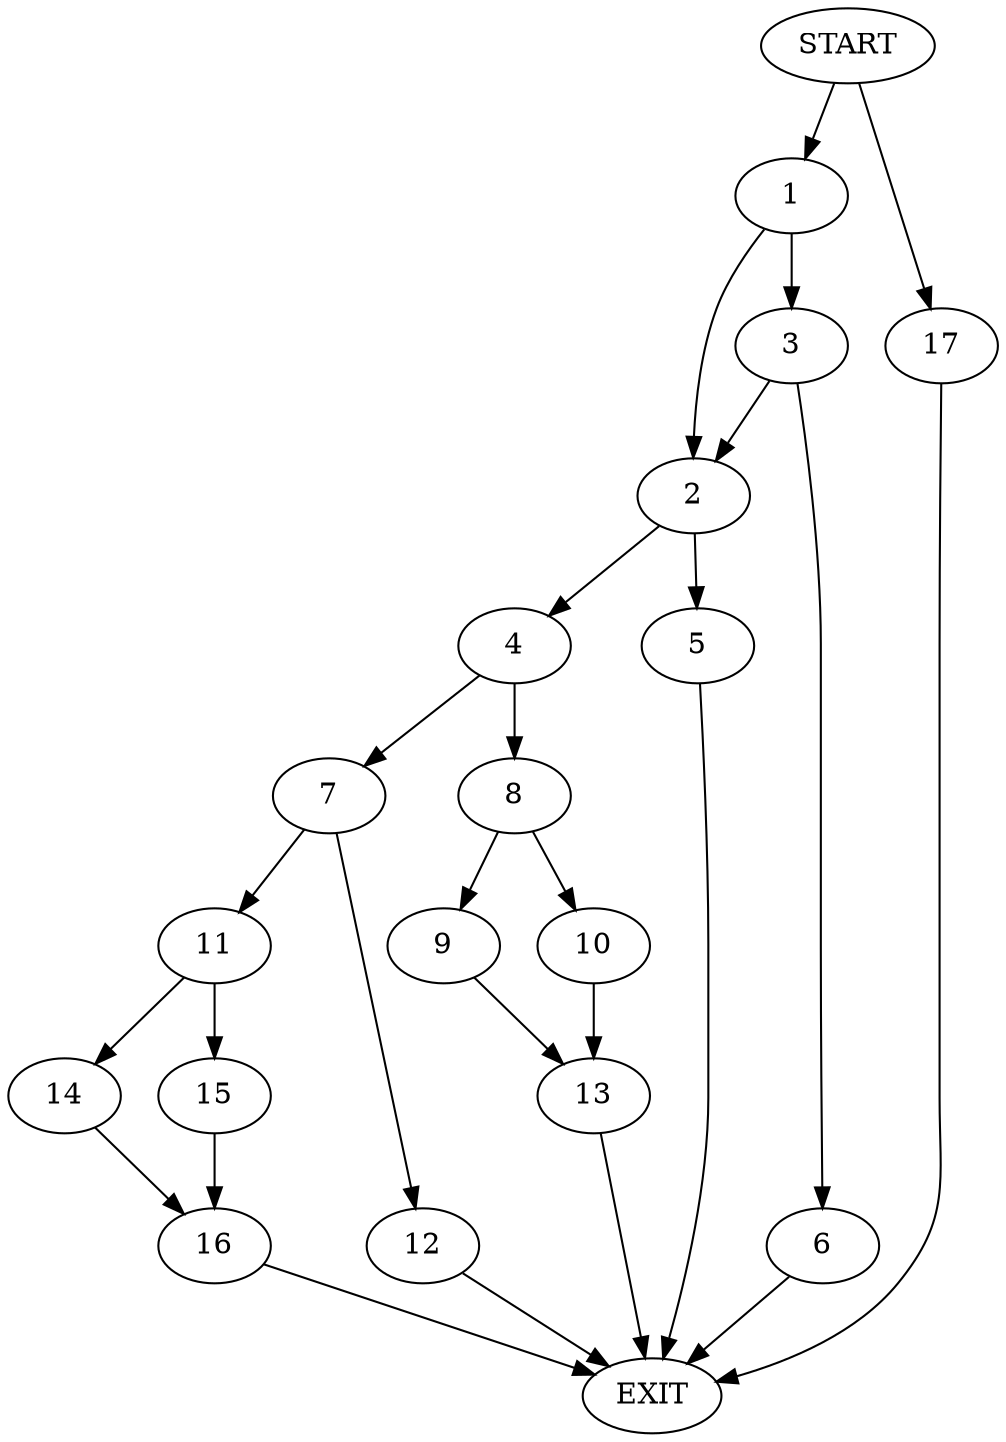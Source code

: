 digraph {
0 [label="START"]
18 [label="EXIT"]
0 -> 1
1 -> 2
1 -> 3
2 -> 4
2 -> 5
3 -> 6
3 -> 2
6 -> 18
5 -> 18
4 -> 7
4 -> 8
8 -> 9
8 -> 10
7 -> 11
7 -> 12
10 -> 13
9 -> 13
13 -> 18
11 -> 14
11 -> 15
12 -> 18
14 -> 16
15 -> 16
16 -> 18
0 -> 17
17 -> 18
}
